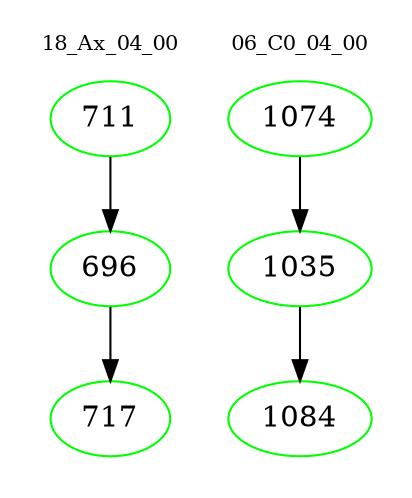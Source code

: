 digraph{
subgraph cluster_0 {
color = white
label = "18_Ax_04_00";
fontsize=10;
T0_711 [label="711", color="green"]
T0_711 -> T0_696 [color="black"]
T0_696 [label="696", color="green"]
T0_696 -> T0_717 [color="black"]
T0_717 [label="717", color="green"]
}
subgraph cluster_1 {
color = white
label = "06_C0_04_00";
fontsize=10;
T1_1074 [label="1074", color="green"]
T1_1074 -> T1_1035 [color="black"]
T1_1035 [label="1035", color="green"]
T1_1035 -> T1_1084 [color="black"]
T1_1084 [label="1084", color="green"]
}
}
